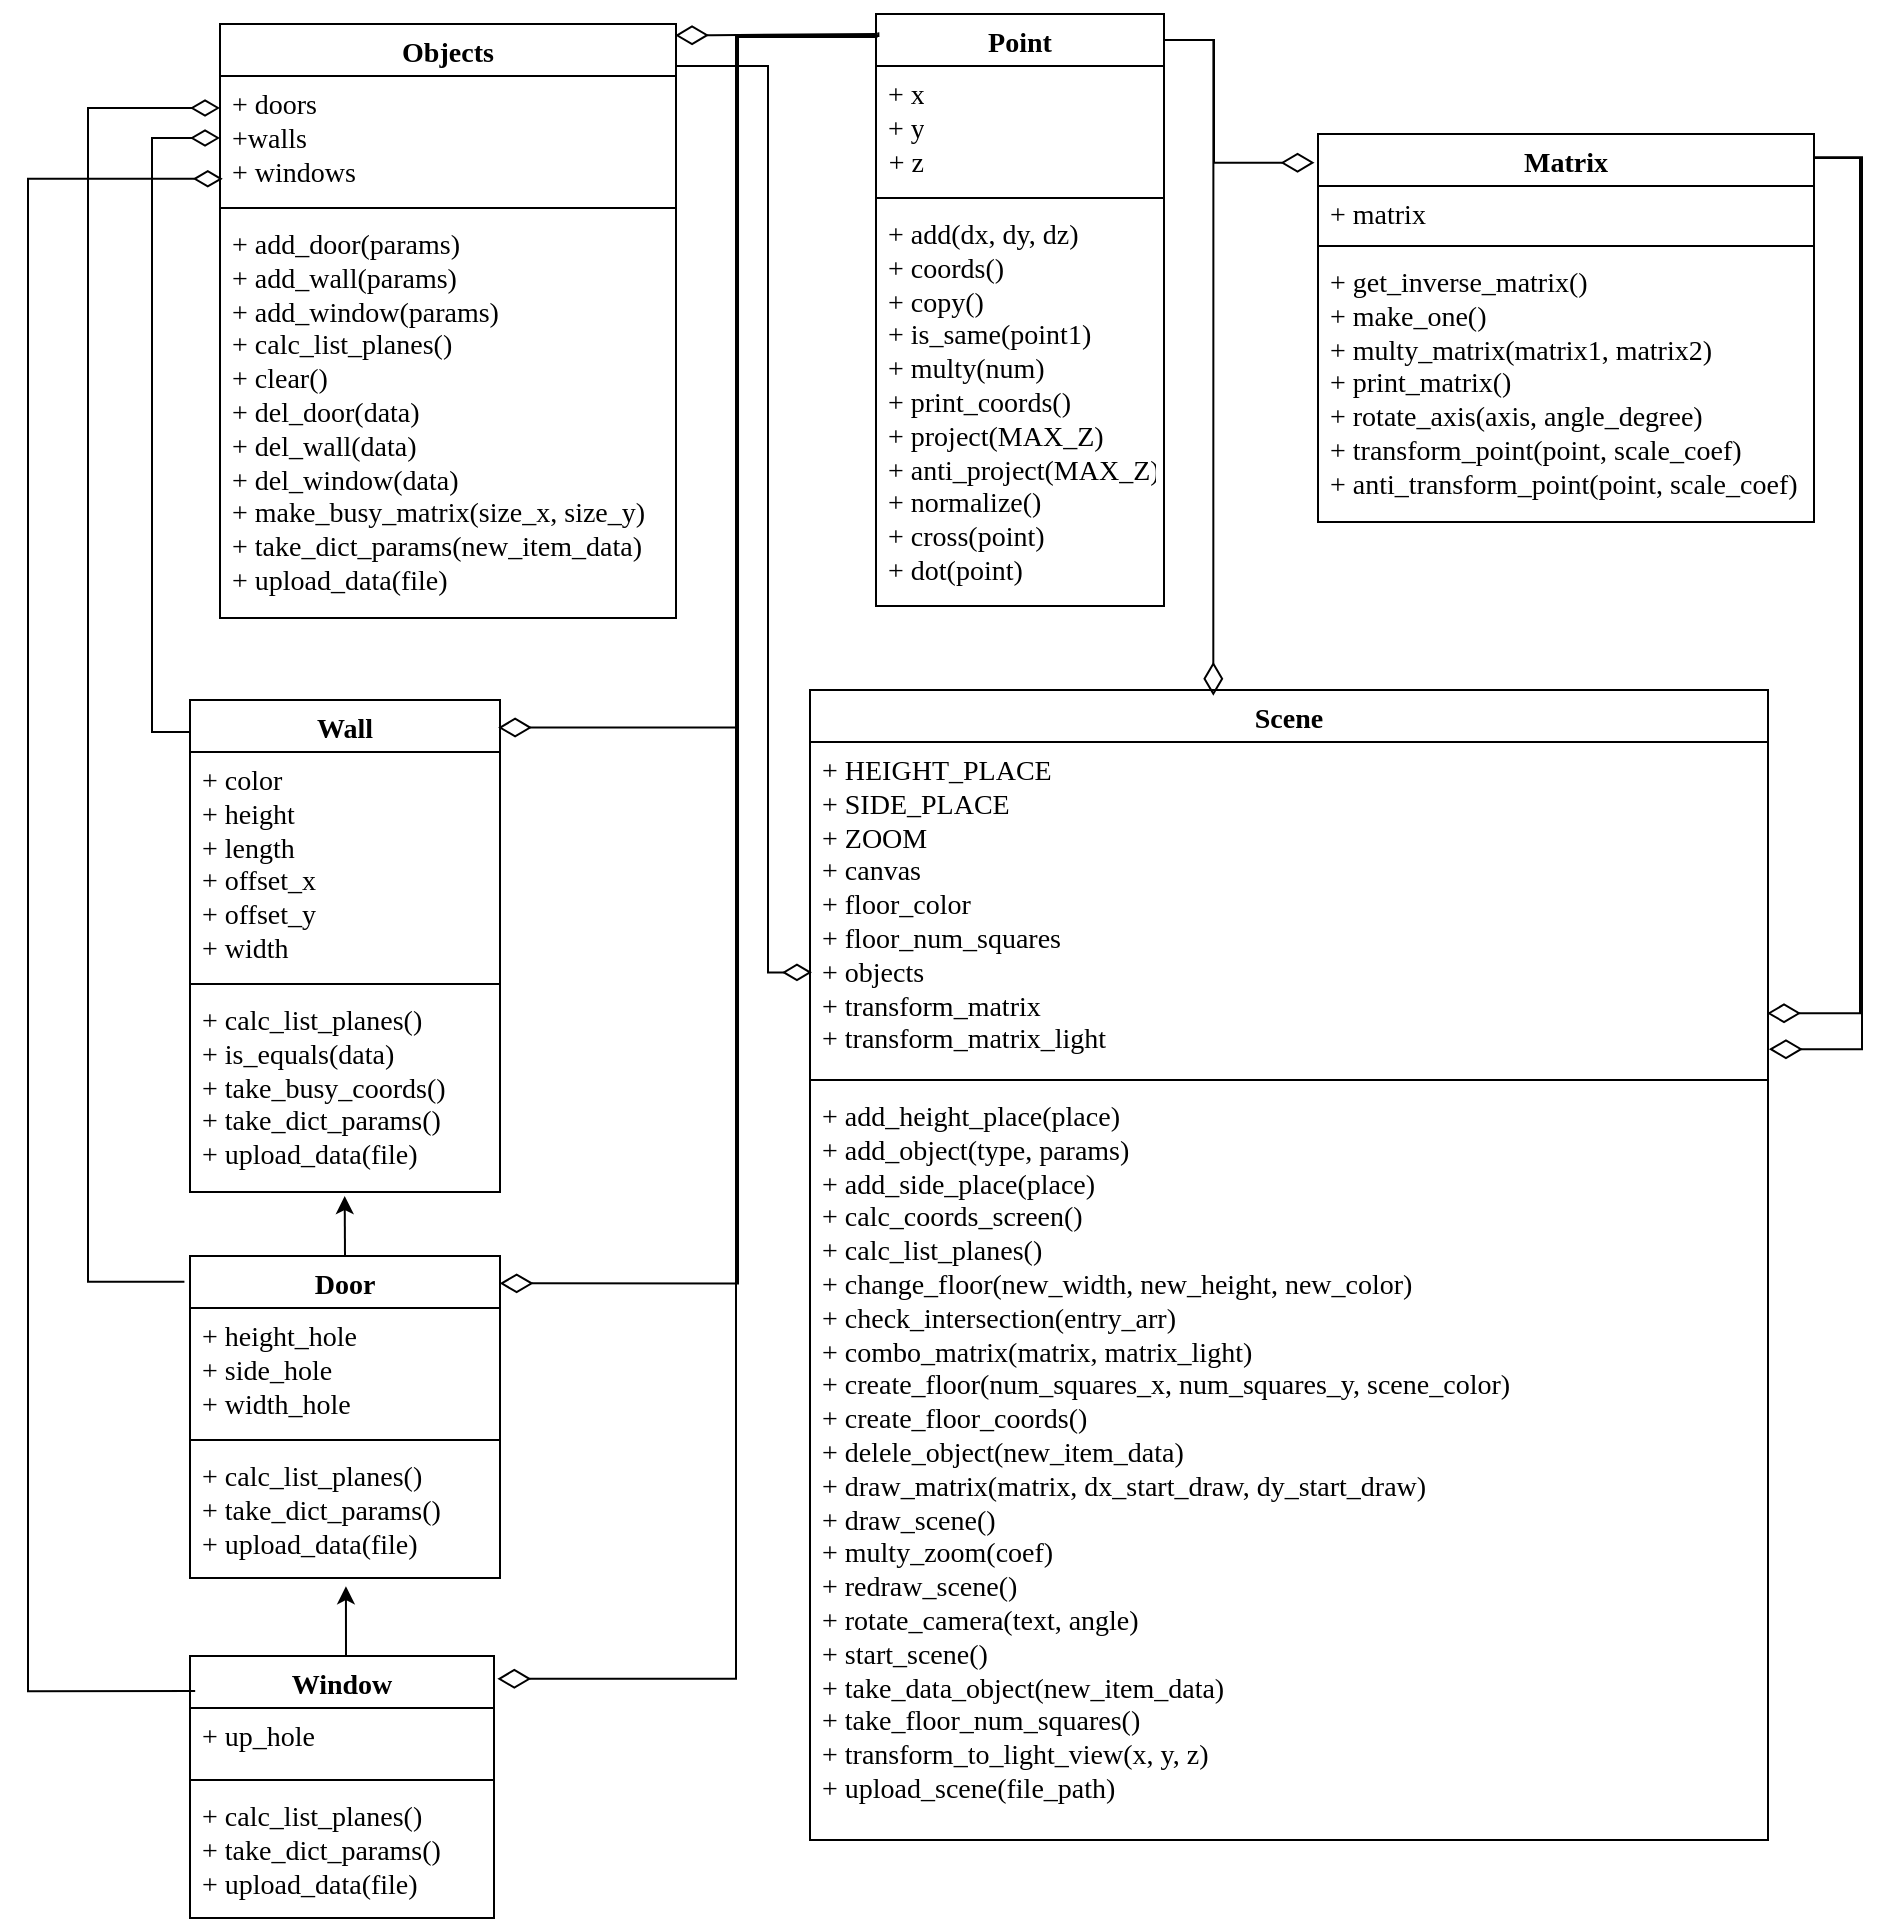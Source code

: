 <mxfile version="25.0.1">
  <diagram id="0O0Fttp6zXTxtudWzpfP" name="Страница — 1">
    <mxGraphModel dx="1727" dy="1170" grid="0" gridSize="10" guides="1" tooltips="1" connect="1" arrows="1" fold="1" page="0" pageScale="1" pageWidth="827" pageHeight="1169" math="0" shadow="0">
      <root>
        <mxCell id="0" />
        <mxCell id="1" parent="0" />
        <mxCell id="snGVIP5Bv9a8zJmRAjhT-1" value="&lt;font style=&quot;text-wrap: nowrap; font-size: 14px;&quot; face=&quot;Times,serif&quot; color=&quot;#000000&quot;&gt;Matrix&lt;/font&gt;" style="swimlane;fontStyle=1;align=center;verticalAlign=top;childLayout=stackLayout;horizontal=1;startSize=26;horizontalStack=0;resizeParent=1;resizeParentMax=0;resizeLast=0;collapsible=1;marginBottom=0;whiteSpace=wrap;html=1;" parent="1" vertex="1">
          <mxGeometry x="1105" y="83" width="248" height="194" as="geometry" />
        </mxCell>
        <mxCell id="snGVIP5Bv9a8zJmRAjhT-2" value="&lt;div style=&quot;text-align: center; text-wrap: nowrap;&quot;&gt;&lt;font style=&quot;font-size: 14px;&quot; face=&quot;Times,serif&quot; color=&quot;#000000&quot;&gt;+ matrix&lt;/font&gt;&lt;/div&gt;" style="text;strokeColor=none;fillColor=none;align=left;verticalAlign=top;spacingLeft=4;spacingRight=4;overflow=hidden;rotatable=0;points=[[0,0.5],[1,0.5]];portConstraint=eastwest;whiteSpace=wrap;html=1;" parent="snGVIP5Bv9a8zJmRAjhT-1" vertex="1">
          <mxGeometry y="26" width="248" height="26" as="geometry" />
        </mxCell>
        <mxCell id="snGVIP5Bv9a8zJmRAjhT-3" value="" style="line;strokeWidth=1;fillColor=none;align=left;verticalAlign=middle;spacingTop=-1;spacingLeft=3;spacingRight=3;rotatable=0;labelPosition=right;points=[];portConstraint=eastwest;strokeColor=inherit;" parent="snGVIP5Bv9a8zJmRAjhT-1" vertex="1">
          <mxGeometry y="52" width="248" height="8" as="geometry" />
        </mxCell>
        <mxCell id="snGVIP5Bv9a8zJmRAjhT-4" value="&lt;span style=&quot;font-family: Times, serif; font-size: 14px; text-align: center; text-wrap: nowrap;&quot;&gt;+ get_inverse_matrix()&lt;/span&gt;&lt;br style=&quot;font-family: Times, serif; font-size: 14px; text-align: center; text-wrap: nowrap;&quot;&gt;&lt;span style=&quot;font-family: Times, serif; font-size: 14px; text-align: center; text-wrap: nowrap;&quot;&gt;+ make_one()&lt;/span&gt;&lt;br style=&quot;font-family: Times, serif; font-size: 14px; text-align: center; text-wrap: nowrap;&quot;&gt;&lt;span style=&quot;font-family: Times, serif; font-size: 14px; text-align: center; text-wrap: nowrap;&quot;&gt;+ multy_matrix(matrix1, matrix2)&lt;/span&gt;&lt;br style=&quot;font-family: Times, serif; font-size: 14px; text-align: center; text-wrap: nowrap;&quot;&gt;&lt;span style=&quot;font-family: Times, serif; font-size: 14px; text-align: center; text-wrap: nowrap;&quot;&gt;+ print_matrix()&lt;/span&gt;&lt;br style=&quot;font-family: Times, serif; font-size: 14px; text-align: center; text-wrap: nowrap;&quot;&gt;&lt;span style=&quot;font-family: Times, serif; font-size: 14px; text-align: center; text-wrap: nowrap;&quot;&gt;+ rotate_axis(axis, angle_degree)&lt;/span&gt;&lt;br style=&quot;font-family: Times, serif; font-size: 14px; text-align: center; text-wrap: nowrap;&quot;&gt;&lt;span style=&quot;font-family: Times, serif; font-size: 14px; text-align: center; text-wrap: nowrap;&quot;&gt;+ transform_point(point, scale_coef)&lt;/span&gt;&lt;div&gt;&lt;span style=&quot;font-family: Times, serif; font-size: 14px; text-align: center; text-wrap: nowrap;&quot;&gt;+ anti_transform_point(point, scale_coef)&lt;/span&gt;&lt;span style=&quot;font-family: Times, serif; font-size: 14px; text-align: center; text-wrap: nowrap;&quot;&gt;&lt;br&gt;&lt;/span&gt;&lt;/div&gt;" style="text;strokeColor=none;fillColor=none;align=left;verticalAlign=top;spacingLeft=4;spacingRight=4;overflow=hidden;rotatable=0;points=[[0,0.5],[1,0.5]];portConstraint=eastwest;whiteSpace=wrap;html=1;" parent="snGVIP5Bv9a8zJmRAjhT-1" vertex="1">
          <mxGeometry y="60" width="248" height="134" as="geometry" />
        </mxCell>
        <mxCell id="snGVIP5Bv9a8zJmRAjhT-6" value="&lt;font style=&quot;text-wrap: nowrap; font-size: 14px;&quot; face=&quot;Times,serif&quot; color=&quot;#000000&quot;&gt;Point&lt;/font&gt;" style="swimlane;fontStyle=1;align=center;verticalAlign=top;childLayout=stackLayout;horizontal=1;startSize=26;horizontalStack=0;resizeParent=1;resizeParentMax=0;resizeLast=0;collapsible=1;marginBottom=0;whiteSpace=wrap;html=1;" parent="1" vertex="1">
          <mxGeometry x="884" y="23" width="144" height="296" as="geometry" />
        </mxCell>
        <mxCell id="snGVIP5Bv9a8zJmRAjhT-7" value="&lt;div style=&quot;text-align: center; text-wrap: nowrap;&quot;&gt;&lt;font style=&quot;font-size: 14px;&quot; face=&quot;Times,serif&quot; color=&quot;#000000&quot;&gt;+ x&lt;/font&gt;&lt;/div&gt;&lt;div style=&quot;text-align: center; text-wrap: nowrap;&quot;&gt;&lt;font style=&quot;font-size: 14px;&quot; face=&quot;Times,serif&quot; color=&quot;#000000&quot;&gt;+ y&lt;/font&gt;&lt;/div&gt;&lt;div style=&quot;text-align: center; text-wrap: nowrap;&quot;&gt;&lt;font style=&quot;font-size: 14px;&quot; face=&quot;Times,serif&quot; color=&quot;#000000&quot;&gt;+ z&lt;/font&gt;&lt;/div&gt;" style="text;strokeColor=none;fillColor=none;align=left;verticalAlign=top;spacingLeft=4;spacingRight=4;overflow=hidden;rotatable=0;points=[[0,0.5],[1,0.5]];portConstraint=eastwest;whiteSpace=wrap;html=1;" parent="snGVIP5Bv9a8zJmRAjhT-6" vertex="1">
          <mxGeometry y="26" width="144" height="62" as="geometry" />
        </mxCell>
        <mxCell id="snGVIP5Bv9a8zJmRAjhT-8" value="" style="line;strokeWidth=1;fillColor=none;align=left;verticalAlign=middle;spacingTop=-1;spacingLeft=3;spacingRight=3;rotatable=0;labelPosition=right;points=[];portConstraint=eastwest;strokeColor=inherit;" parent="snGVIP5Bv9a8zJmRAjhT-6" vertex="1">
          <mxGeometry y="88" width="144" height="8" as="geometry" />
        </mxCell>
        <mxCell id="snGVIP5Bv9a8zJmRAjhT-9" value="&lt;span style=&quot;font-family: Times, serif; font-size: 14px; text-align: center; text-wrap: nowrap;&quot;&gt;+ add(dx, dy, dz)&lt;/span&gt;&lt;br style=&quot;font-family: Times, serif; font-size: 14px; text-align: center; text-wrap: nowrap;&quot;&gt;&lt;span style=&quot;font-family: Times, serif; font-size: 14px; text-align: center; text-wrap: nowrap;&quot;&gt;+ coords()&lt;/span&gt;&lt;br style=&quot;font-family: Times, serif; font-size: 14px; text-align: center; text-wrap: nowrap;&quot;&gt;&lt;span style=&quot;font-family: Times, serif; font-size: 14px; text-align: center; text-wrap: nowrap;&quot;&gt;+ copy()&lt;/span&gt;&lt;br style=&quot;font-family: Times, serif; font-size: 14px; text-align: center; text-wrap: nowrap;&quot;&gt;&lt;span style=&quot;font-family: Times, serif; font-size: 14px; text-align: center; text-wrap: nowrap;&quot;&gt;+ is_same(point1)&lt;/span&gt;&lt;br style=&quot;font-family: Times, serif; font-size: 14px; text-align: center; text-wrap: nowrap;&quot;&gt;&lt;span style=&quot;font-family: Times, serif; font-size: 14px; text-align: center; text-wrap: nowrap;&quot;&gt;+ multy(num)&lt;/span&gt;&lt;br style=&quot;font-family: Times, serif; font-size: 14px; text-align: center; text-wrap: nowrap;&quot;&gt;&lt;span style=&quot;font-family: Times, serif; font-size: 14px; text-align: center; text-wrap: nowrap;&quot;&gt;+ print_coords()&lt;/span&gt;&lt;br style=&quot;font-family: Times, serif; font-size: 14px; text-align: center; text-wrap: nowrap;&quot;&gt;&lt;span style=&quot;font-family: Times, serif; font-size: 14px; text-align: center; text-wrap: nowrap;&quot;&gt;+ project(MAX_Z)&lt;/span&gt;&lt;div&gt;&lt;div style=&quot;text-align: center;&quot;&gt;&lt;span style=&quot;font-family: Times, serif; font-size: 14px; text-wrap: nowrap;&quot;&gt;+ anti_project(MAX_Z)&lt;/span&gt;&lt;font face=&quot;Times, serif&quot;&gt;&lt;span style=&quot;font-size: 14px; text-wrap: nowrap;&quot;&gt;&lt;br&gt;&lt;/span&gt;&lt;/font&gt;&lt;/div&gt;&lt;div&gt;&lt;span style=&quot;font-family: Times, serif; font-size: 14px; text-align: center; text-wrap: nowrap;&quot;&gt;+ normalize()&lt;/span&gt;&lt;/div&gt;&lt;div&gt;&lt;span style=&quot;font-family: Times, serif; font-size: 14px; text-align: center; text-wrap: nowrap;&quot;&gt;+ cross(point)&lt;/span&gt;&lt;/div&gt;&lt;div&gt;&lt;span style=&quot;font-family: Times, serif; font-size: 14px; text-align: center; text-wrap: nowrap;&quot;&gt;+ dot(point)&lt;/span&gt;&lt;/div&gt;&lt;/div&gt;" style="text;strokeColor=none;fillColor=none;align=left;verticalAlign=top;spacingLeft=4;spacingRight=4;overflow=hidden;rotatable=0;points=[[0,0.5],[1,0.5]];portConstraint=eastwest;whiteSpace=wrap;html=1;" parent="snGVIP5Bv9a8zJmRAjhT-6" vertex="1">
          <mxGeometry y="96" width="144" height="200" as="geometry" />
        </mxCell>
        <mxCell id="snGVIP5Bv9a8zJmRAjhT-10" value="&lt;font face=&quot;Times, serif&quot;&gt;&lt;span style=&quot;font-size: 14px; text-wrap: nowrap;&quot;&gt;Objects&lt;/span&gt;&lt;/font&gt;" style="swimlane;fontStyle=1;align=center;verticalAlign=top;childLayout=stackLayout;horizontal=1;startSize=26;horizontalStack=0;resizeParent=1;resizeParentMax=0;resizeLast=0;collapsible=1;marginBottom=0;whiteSpace=wrap;html=1;" parent="1" vertex="1">
          <mxGeometry x="556" y="28" width="228" height="297" as="geometry" />
        </mxCell>
        <mxCell id="snGVIP5Bv9a8zJmRAjhT-11" value="&lt;div style=&quot;text-wrap: nowrap;&quot;&gt;&lt;font style=&quot;font-size: 14px;&quot; face=&quot;Times,serif&quot; color=&quot;#000000&quot;&gt;+ doors&lt;/font&gt;&lt;/div&gt;&lt;div style=&quot;text-wrap: nowrap;&quot;&gt;&lt;span style=&quot;font-size: 14px; font-family: Times, serif; background-color: initial;&quot;&gt;+walls&lt;/span&gt;&lt;/div&gt;&lt;div style=&quot;text-wrap: nowrap;&quot;&gt;&lt;font style=&quot;font-size: 14px;&quot; face=&quot;Times,serif&quot; color=&quot;#000000&quot;&gt;+ windows&lt;/font&gt;&lt;/div&gt;" style="text;strokeColor=none;fillColor=none;align=left;verticalAlign=top;spacingLeft=4;spacingRight=4;overflow=hidden;rotatable=0;points=[[0,0.5],[1,0.5]];portConstraint=eastwest;whiteSpace=wrap;html=1;" parent="snGVIP5Bv9a8zJmRAjhT-10" vertex="1">
          <mxGeometry y="26" width="228" height="62" as="geometry" />
        </mxCell>
        <mxCell id="snGVIP5Bv9a8zJmRAjhT-12" value="" style="line;strokeWidth=1;fillColor=none;align=left;verticalAlign=middle;spacingTop=-1;spacingLeft=3;spacingRight=3;rotatable=0;labelPosition=right;points=[];portConstraint=eastwest;strokeColor=inherit;" parent="snGVIP5Bv9a8zJmRAjhT-10" vertex="1">
          <mxGeometry y="88" width="228" height="8" as="geometry" />
        </mxCell>
        <mxCell id="snGVIP5Bv9a8zJmRAjhT-13" value="&lt;div style=&quot;text-align: center; text-wrap: nowrap;&quot;&gt;&lt;/div&gt;&lt;div style=&quot;text-wrap: nowrap;&quot;&gt;&lt;font style=&quot;font-size: 14px;&quot; face=&quot;Times,serif&quot; color=&quot;#000000&quot;&gt;+ add_door(params)&lt;br&gt;+ add_wall(params)&lt;br&gt;+ add_window(params)&lt;br&gt;+ calc_list_planes()&lt;br&gt;+ clear()&lt;br&gt;+ del_door(data)&lt;br&gt;+ del_wall(data)&lt;br&gt;+ del_window(data)&lt;br&gt;+ make_busy_matrix(size_x, size_y)&lt;br&gt;+ take_dict_params(new_item_data)&lt;br&gt;+ upload_data(file)&lt;/font&gt;&lt;/div&gt;" style="text;strokeColor=none;fillColor=none;align=left;verticalAlign=top;spacingLeft=4;spacingRight=4;overflow=hidden;rotatable=0;points=[[0,0.5],[1,0.5]];portConstraint=eastwest;whiteSpace=wrap;html=1;" parent="snGVIP5Bv9a8zJmRAjhT-10" vertex="1">
          <mxGeometry y="96" width="228" height="201" as="geometry" />
        </mxCell>
        <mxCell id="snGVIP5Bv9a8zJmRAjhT-14" value="&lt;font style=&quot;text-wrap: nowrap; font-size: 14px;&quot; face=&quot;Times,serif&quot; color=&quot;#000000&quot;&gt;Wall&lt;/font&gt;" style="swimlane;fontStyle=1;align=center;verticalAlign=top;childLayout=stackLayout;horizontal=1;startSize=26;horizontalStack=0;resizeParent=1;resizeParentMax=0;resizeLast=0;collapsible=1;marginBottom=0;whiteSpace=wrap;html=1;" parent="1" vertex="1">
          <mxGeometry x="541" y="366" width="155" height="246" as="geometry" />
        </mxCell>
        <mxCell id="snGVIP5Bv9a8zJmRAjhT-15" value="&lt;div style=&quot;text-wrap: nowrap;&quot;&gt;&lt;span style=&quot;font-family: Times, serif; font-size: 14px;&quot;&gt;+ color&lt;/span&gt;&lt;br style=&quot;font-family: Times, serif; font-size: 14px;&quot;&gt;&lt;span style=&quot;font-family: Times, serif; font-size: 14px;&quot;&gt;+ height&lt;/span&gt;&lt;br style=&quot;font-family: Times, serif; font-size: 14px;&quot;&gt;&lt;span style=&quot;font-family: Times, serif; font-size: 14px;&quot;&gt;+ length&lt;/span&gt;&lt;br style=&quot;font-family: Times, serif; font-size: 14px;&quot;&gt;&lt;span style=&quot;font-family: Times, serif; font-size: 14px;&quot;&gt;+ offset_x&lt;/span&gt;&lt;br style=&quot;font-family: Times, serif; font-size: 14px;&quot;&gt;&lt;span style=&quot;font-family: Times, serif; font-size: 14px;&quot;&gt;+ offset_y&lt;/span&gt;&lt;br style=&quot;font-family: Times, serif; font-size: 14px;&quot;&gt;&lt;span style=&quot;font-family: Times, serif; font-size: 14px;&quot;&gt;+ width&lt;/span&gt;&lt;br&gt;&lt;/div&gt;" style="text;strokeColor=none;fillColor=none;align=left;verticalAlign=top;spacingLeft=4;spacingRight=4;overflow=hidden;rotatable=0;points=[[0,0.5],[1,0.5]];portConstraint=eastwest;whiteSpace=wrap;html=1;" parent="snGVIP5Bv9a8zJmRAjhT-14" vertex="1">
          <mxGeometry y="26" width="155" height="112" as="geometry" />
        </mxCell>
        <mxCell id="snGVIP5Bv9a8zJmRAjhT-16" value="" style="line;strokeWidth=1;fillColor=none;align=left;verticalAlign=middle;spacingTop=-1;spacingLeft=3;spacingRight=3;rotatable=0;labelPosition=right;points=[];portConstraint=eastwest;strokeColor=inherit;" parent="snGVIP5Bv9a8zJmRAjhT-14" vertex="1">
          <mxGeometry y="138" width="155" height="8" as="geometry" />
        </mxCell>
        <mxCell id="snGVIP5Bv9a8zJmRAjhT-17" value="&lt;span style=&quot;font-family: Times, serif; font-size: 14px; text-wrap: nowrap;&quot;&gt;+ calc_list_planes()&lt;/span&gt;&lt;br style=&quot;font-family: Times, serif; font-size: 14px; text-wrap: nowrap;&quot;&gt;&lt;span style=&quot;font-family: Times, serif; font-size: 14px; text-wrap: nowrap;&quot;&gt;+ is_equals(data)&lt;/span&gt;&lt;br style=&quot;font-family: Times, serif; font-size: 14px; text-wrap: nowrap;&quot;&gt;&lt;span style=&quot;font-family: Times, serif; font-size: 14px; text-wrap: nowrap;&quot;&gt;+ take_busy_coords()&lt;/span&gt;&lt;br style=&quot;font-family: Times, serif; font-size: 14px; text-wrap: nowrap;&quot;&gt;&lt;span style=&quot;font-family: Times, serif; font-size: 14px; text-wrap: nowrap;&quot;&gt;+ take_dict_params()&lt;/span&gt;&lt;br style=&quot;font-family: Times, serif; font-size: 14px; text-wrap: nowrap;&quot;&gt;&lt;span style=&quot;font-family: Times, serif; font-size: 14px; text-wrap: nowrap;&quot;&gt;+ upload_data(file)&lt;/span&gt;" style="text;strokeColor=none;fillColor=none;align=left;verticalAlign=top;spacingLeft=4;spacingRight=4;overflow=hidden;rotatable=0;points=[[0,0.5],[1,0.5]];portConstraint=eastwest;whiteSpace=wrap;html=1;" parent="snGVIP5Bv9a8zJmRAjhT-14" vertex="1">
          <mxGeometry y="146" width="155" height="100" as="geometry" />
        </mxCell>
        <mxCell id="snGVIP5Bv9a8zJmRAjhT-27" style="edgeStyle=orthogonalEdgeStyle;rounded=0;orthogonalLoop=1;jettySize=auto;html=1;exitX=0.5;exitY=0;exitDx=0;exitDy=0;entryX=0.499;entryY=1.02;entryDx=0;entryDy=0;entryPerimeter=0;" parent="1" source="snGVIP5Bv9a8zJmRAjhT-18" target="snGVIP5Bv9a8zJmRAjhT-17" edge="1">
          <mxGeometry relative="1" as="geometry">
            <mxPoint x="655" y="614" as="targetPoint" />
          </mxGeometry>
        </mxCell>
        <mxCell id="snGVIP5Bv9a8zJmRAjhT-18" value="&lt;font style=&quot;text-wrap: nowrap; font-size: 14px;&quot; face=&quot;Times,serif&quot; color=&quot;#000000&quot;&gt;Door&lt;/font&gt;" style="swimlane;fontStyle=1;align=center;verticalAlign=top;childLayout=stackLayout;horizontal=1;startSize=26;horizontalStack=0;resizeParent=1;resizeParentMax=0;resizeLast=0;collapsible=1;marginBottom=0;whiteSpace=wrap;html=1;" parent="1" vertex="1">
          <mxGeometry x="541" y="644" width="155" height="161" as="geometry" />
        </mxCell>
        <mxCell id="snGVIP5Bv9a8zJmRAjhT-19" value="&lt;div style=&quot;text-wrap: nowrap;&quot;&gt;&lt;span style=&quot;font-family: Times, serif; font-size: 14px;&quot;&gt;+ height_hole&lt;/span&gt;&lt;br style=&quot;font-family: Times, serif; font-size: 14px;&quot;&gt;&lt;span style=&quot;font-family: Times, serif; font-size: 14px;&quot;&gt;+ side_hole&lt;/span&gt;&lt;br style=&quot;font-family: Times, serif; font-size: 14px;&quot;&gt;&lt;span style=&quot;font-family: Times, serif; font-size: 14px;&quot;&gt;+ width_hole&lt;/span&gt;&lt;br&gt;&lt;/div&gt;" style="text;strokeColor=none;fillColor=none;align=left;verticalAlign=top;spacingLeft=4;spacingRight=4;overflow=hidden;rotatable=0;points=[[0,0.5],[1,0.5]];portConstraint=eastwest;whiteSpace=wrap;html=1;" parent="snGVIP5Bv9a8zJmRAjhT-18" vertex="1">
          <mxGeometry y="26" width="155" height="62" as="geometry" />
        </mxCell>
        <mxCell id="snGVIP5Bv9a8zJmRAjhT-20" value="" style="line;strokeWidth=1;fillColor=none;align=left;verticalAlign=middle;spacingTop=-1;spacingLeft=3;spacingRight=3;rotatable=0;labelPosition=right;points=[];portConstraint=eastwest;strokeColor=inherit;" parent="snGVIP5Bv9a8zJmRAjhT-18" vertex="1">
          <mxGeometry y="88" width="155" height="8" as="geometry" />
        </mxCell>
        <mxCell id="snGVIP5Bv9a8zJmRAjhT-21" value="&lt;span style=&quot;font-family: Times, serif; font-size: 14px; text-wrap: nowrap;&quot;&gt;+ calc_list_planes()&lt;/span&gt;&lt;br style=&quot;font-family: Times, serif; font-size: 14px; text-wrap: nowrap;&quot;&gt;&lt;span style=&quot;font-family: Times, serif; font-size: 14px; text-wrap: nowrap;&quot;&gt;+ take_dict_params()&lt;/span&gt;&lt;br style=&quot;font-family: Times, serif; font-size: 14px; text-wrap: nowrap;&quot;&gt;&lt;span style=&quot;font-family: Times, serif; font-size: 14px; text-wrap: nowrap;&quot;&gt;+ upload_data(file)&lt;/span&gt;" style="text;strokeColor=none;fillColor=none;align=left;verticalAlign=top;spacingLeft=4;spacingRight=4;overflow=hidden;rotatable=0;points=[[0,0.5],[1,0.5]];portConstraint=eastwest;whiteSpace=wrap;html=1;" parent="snGVIP5Bv9a8zJmRAjhT-18" vertex="1">
          <mxGeometry y="96" width="155" height="65" as="geometry" />
        </mxCell>
        <mxCell id="snGVIP5Bv9a8zJmRAjhT-22" value="&lt;font style=&quot;text-wrap: nowrap; font-size: 14px;&quot; face=&quot;Times,serif&quot; color=&quot;#000000&quot;&gt;Window&lt;/font&gt;" style="swimlane;fontStyle=1;align=center;verticalAlign=top;childLayout=stackLayout;horizontal=1;startSize=26;horizontalStack=0;resizeParent=1;resizeParentMax=0;resizeLast=0;collapsible=1;marginBottom=0;whiteSpace=wrap;html=1;" parent="1" vertex="1">
          <mxGeometry x="541" y="844" width="152" height="131" as="geometry" />
        </mxCell>
        <mxCell id="snGVIP5Bv9a8zJmRAjhT-23" value="&lt;div style=&quot;text-wrap: nowrap;&quot;&gt;&lt;span style=&quot;font-family: Times, serif; font-size: 14px;&quot;&gt;+ up_hole&lt;/span&gt;&lt;br&gt;&lt;/div&gt;" style="text;strokeColor=none;fillColor=none;align=left;verticalAlign=top;spacingLeft=4;spacingRight=4;overflow=hidden;rotatable=0;points=[[0,0.5],[1,0.5]];portConstraint=eastwest;whiteSpace=wrap;html=1;" parent="snGVIP5Bv9a8zJmRAjhT-22" vertex="1">
          <mxGeometry y="26" width="152" height="32" as="geometry" />
        </mxCell>
        <mxCell id="snGVIP5Bv9a8zJmRAjhT-24" value="" style="line;strokeWidth=1;fillColor=none;align=left;verticalAlign=middle;spacingTop=-1;spacingLeft=3;spacingRight=3;rotatable=0;labelPosition=right;points=[];portConstraint=eastwest;strokeColor=inherit;" parent="snGVIP5Bv9a8zJmRAjhT-22" vertex="1">
          <mxGeometry y="58" width="152" height="8" as="geometry" />
        </mxCell>
        <mxCell id="snGVIP5Bv9a8zJmRAjhT-25" value="&lt;span style=&quot;font-family: Times, serif; font-size: 14px; text-wrap: nowrap;&quot;&gt;+ calc_list_planes()&lt;/span&gt;&lt;div&gt;&lt;span style=&quot;font-family: Times, serif; font-size: 14px; text-wrap: nowrap;&quot;&gt;+ take_dict_params()&lt;/span&gt;&lt;br style=&quot;font-family: Times, serif; font-size: 14px; text-wrap: nowrap;&quot;&gt;&lt;span style=&quot;font-family: Times, serif; font-size: 14px; text-wrap: nowrap;&quot;&gt;+ upload_data(file)&lt;/span&gt;&lt;/div&gt;" style="text;strokeColor=none;fillColor=none;align=left;verticalAlign=top;spacingLeft=4;spacingRight=4;overflow=hidden;rotatable=0;points=[[0,0.5],[1,0.5]];portConstraint=eastwest;whiteSpace=wrap;html=1;" parent="snGVIP5Bv9a8zJmRAjhT-22" vertex="1">
          <mxGeometry y="66" width="152" height="65" as="geometry" />
        </mxCell>
        <mxCell id="snGVIP5Bv9a8zJmRAjhT-26" style="edgeStyle=orthogonalEdgeStyle;rounded=0;orthogonalLoop=1;jettySize=auto;html=1;exitX=0.5;exitY=0;exitDx=0;exitDy=0;entryX=0.503;entryY=1.063;entryDx=0;entryDy=0;entryPerimeter=0;" parent="1" source="snGVIP5Bv9a8zJmRAjhT-22" target="snGVIP5Bv9a8zJmRAjhT-21" edge="1">
          <mxGeometry relative="1" as="geometry" />
        </mxCell>
        <mxCell id="snGVIP5Bv9a8zJmRAjhT-29" value="&lt;font face=&quot;Times, serif&quot;&gt;&lt;span style=&quot;font-size: 14px; text-wrap: nowrap;&quot;&gt;Scene&lt;/span&gt;&lt;/font&gt;" style="swimlane;fontStyle=1;align=center;verticalAlign=top;childLayout=stackLayout;horizontal=1;startSize=26;horizontalStack=0;resizeParent=1;resizeParentMax=0;resizeLast=0;collapsible=1;marginBottom=0;whiteSpace=wrap;html=1;" parent="1" vertex="1">
          <mxGeometry x="851" y="361" width="479" height="575" as="geometry" />
        </mxCell>
        <mxCell id="snGVIP5Bv9a8zJmRAjhT-30" value="&lt;div style=&quot;text-wrap: nowrap;&quot;&gt;&lt;span style=&quot;font-family: Times, serif; font-size: 14px;&quot;&gt;+ HEIGHT_PLACE&lt;/span&gt;&lt;br style=&quot;font-family: Times, serif; font-size: 14px;&quot;&gt;&lt;span style=&quot;font-family: Times, serif; font-size: 14px;&quot;&gt;+ SIDE_PLACE&lt;/span&gt;&lt;br style=&quot;font-family: Times, serif; font-size: 14px;&quot;&gt;&lt;span style=&quot;font-family: Times, serif; font-size: 14px;&quot;&gt;+ ZOOM&lt;/span&gt;&lt;br style=&quot;font-family: Times, serif; font-size: 14px;&quot;&gt;&lt;span style=&quot;font-family: Times, serif; font-size: 14px;&quot;&gt;+ canvas&lt;/span&gt;&lt;br style=&quot;font-family: Times, serif; font-size: 14px;&quot;&gt;&lt;span style=&quot;font-family: Times, serif; font-size: 14px;&quot;&gt;+ floor_color&lt;/span&gt;&lt;br style=&quot;font-family: Times, serif; font-size: 14px;&quot;&gt;&lt;span style=&quot;font-family: Times, serif; font-size: 14px;&quot;&gt;+ floor_num_squares&lt;/span&gt;&lt;/div&gt;&lt;div style=&quot;text-wrap: nowrap;&quot;&gt;&lt;span style=&quot;font-family: Times, serif; font-size: 14px; background-color: initial;&quot;&gt;+ objects&lt;/span&gt;&lt;br style=&quot;font-family: Times, serif; font-size: 14px;&quot;&gt;&lt;/div&gt;&lt;div style=&quot;text-wrap: nowrap;&quot;&gt;&lt;span style=&quot;font-family: Times, serif; font-size: 14px;&quot;&gt;+ transform_matrix&lt;/span&gt;&lt;br style=&quot;font-family: Times, serif; font-size: 14px;&quot;&gt;&lt;span style=&quot;font-family: Times, serif; font-size: 14px;&quot;&gt;+ transform_matrix_light&lt;/span&gt;&lt;br&gt;&lt;/div&gt;" style="text;strokeColor=none;fillColor=none;align=left;verticalAlign=top;spacingLeft=4;spacingRight=4;overflow=hidden;rotatable=0;points=[[0,0.5],[1,0.5]];portConstraint=eastwest;whiteSpace=wrap;html=1;" parent="snGVIP5Bv9a8zJmRAjhT-29" vertex="1">
          <mxGeometry y="26" width="479" height="165" as="geometry" />
        </mxCell>
        <mxCell id="snGVIP5Bv9a8zJmRAjhT-31" value="" style="line;strokeWidth=1;fillColor=none;align=left;verticalAlign=middle;spacingTop=-1;spacingLeft=3;spacingRight=3;rotatable=0;labelPosition=right;points=[];portConstraint=eastwest;strokeColor=inherit;" parent="snGVIP5Bv9a8zJmRAjhT-29" vertex="1">
          <mxGeometry y="191" width="479" height="8" as="geometry" />
        </mxCell>
        <mxCell id="snGVIP5Bv9a8zJmRAjhT-32" value="&lt;div style=&quot;text-align: center; text-wrap: nowrap;&quot;&gt;&lt;/div&gt;&lt;div style=&quot;text-wrap: nowrap;&quot;&gt;&lt;span style=&quot;font-family: Times, serif; font-size: 14px;&quot;&gt;+ add_height_place(place)&lt;/span&gt;&lt;br style=&quot;font-family: Times, serif; font-size: 14px;&quot;&gt;&lt;span style=&quot;font-family: Times, serif; font-size: 14px;&quot;&gt;+ add_object(type, params)&lt;/span&gt;&lt;br style=&quot;font-family: Times, serif; font-size: 14px;&quot;&gt;&lt;span style=&quot;font-family: Times, serif; font-size: 14px;&quot;&gt;+ add_side_place(place)&lt;/span&gt;&lt;br style=&quot;font-family: Times, serif; font-size: 14px;&quot;&gt;&lt;span style=&quot;font-family: Times, serif; font-size: 14px;&quot;&gt;+ calc_coords_screen()&lt;/span&gt;&lt;br style=&quot;font-family: Times, serif; font-size: 14px;&quot;&gt;&lt;span style=&quot;font-family: Times, serif; font-size: 14px;&quot;&gt;+ calc_list_planes()&lt;/span&gt;&lt;br style=&quot;font-family: Times, serif; font-size: 14px;&quot;&gt;&lt;span style=&quot;font-family: Times, serif; font-size: 14px;&quot;&gt;+ change_floor(new_width, new_height, new_color)&lt;/span&gt;&lt;br style=&quot;font-family: Times, serif; font-size: 14px;&quot;&gt;&lt;span style=&quot;font-family: Times, serif; font-size: 14px;&quot;&gt;+ check_intersection(entry_arr)&lt;/span&gt;&lt;br style=&quot;font-family: Times, serif; font-size: 14px;&quot;&gt;&lt;span style=&quot;font-family: Times, serif; font-size: 14px;&quot;&gt;+ combo_matrix(matrix, matrix_light)&lt;/span&gt;&lt;br style=&quot;font-family: Times, serif; font-size: 14px;&quot;&gt;&lt;span style=&quot;font-family: Times, serif; font-size: 14px;&quot;&gt;+ create_floor(num_squares_x, num_squares_y, scene_color)&lt;/span&gt;&lt;br style=&quot;font-family: Times, serif; font-size: 14px;&quot;&gt;&lt;span style=&quot;font-family: Times, serif; font-size: 14px;&quot;&gt;+ create_floor_coords()&lt;/span&gt;&lt;br style=&quot;font-family: Times, serif; font-size: 14px;&quot;&gt;&lt;span style=&quot;font-family: Times, serif; font-size: 14px;&quot;&gt;+ delele_object(new_item_data)&lt;/span&gt;&lt;br style=&quot;font-family: Times, serif; font-size: 14px;&quot;&gt;&lt;span style=&quot;font-family: Times, serif; font-size: 14px;&quot;&gt;+ draw_matrix(matrix, dx_start_draw, dy_start_draw)&lt;/span&gt;&lt;br style=&quot;font-family: Times, serif; font-size: 14px;&quot;&gt;&lt;span style=&quot;font-family: Times, serif; font-size: 14px;&quot;&gt;+ draw_scene()&lt;/span&gt;&lt;br style=&quot;font-family: Times, serif; font-size: 14px;&quot;&gt;&lt;span style=&quot;font-family: Times, serif; font-size: 14px;&quot;&gt;+ multy_zoom(coef)&lt;/span&gt;&lt;br style=&quot;font-family: Times, serif; font-size: 14px;&quot;&gt;&lt;span style=&quot;font-family: Times, serif; font-size: 14px;&quot;&gt;+ redraw_scene()&lt;/span&gt;&lt;br style=&quot;font-family: Times, serif; font-size: 14px;&quot;&gt;&lt;span style=&quot;font-family: Times, serif; font-size: 14px;&quot;&gt;+ rotate_camera(text, angle)&lt;/span&gt;&lt;br style=&quot;font-family: Times, serif; font-size: 14px;&quot;&gt;&lt;span style=&quot;font-family: Times, serif; font-size: 14px;&quot;&gt;+ start_scene()&lt;/span&gt;&lt;br style=&quot;font-family: Times, serif; font-size: 14px;&quot;&gt;&lt;span style=&quot;font-family: Times, serif; font-size: 14px;&quot;&gt;+ take_data_object(new_item_data)&lt;/span&gt;&lt;br style=&quot;font-family: Times, serif; font-size: 14px;&quot;&gt;&lt;span style=&quot;font-family: Times, serif; font-size: 14px;&quot;&gt;+ take_floor_num_squares()&lt;/span&gt;&lt;br style=&quot;font-family: Times, serif; font-size: 14px;&quot;&gt;&lt;span style=&quot;font-family: Times, serif; font-size: 14px;&quot;&gt;+ transform_to_light_view(x, y, z)&lt;/span&gt;&lt;br style=&quot;font-family: Times, serif; font-size: 14px;&quot;&gt;&lt;span style=&quot;font-family: Times, serif; font-size: 14px;&quot;&gt;+ upload_scene(file_path)&lt;/span&gt;&lt;br&gt;&lt;/div&gt;" style="text;strokeColor=none;fillColor=none;align=left;verticalAlign=top;spacingLeft=4;spacingRight=4;overflow=hidden;rotatable=0;points=[[0,0.5],[1,0.5]];portConstraint=eastwest;whiteSpace=wrap;html=1;" parent="snGVIP5Bv9a8zJmRAjhT-29" vertex="1">
          <mxGeometry y="199" width="479" height="376" as="geometry" />
        </mxCell>
        <mxCell id="x4BIcuR1x430BXsSuseL-4" value="" style="endArrow=diamondThin;html=1;endSize=12;startArrow=none;startSize=14;startFill=0;edgeStyle=orthogonalEdgeStyle;align=left;verticalAlign=bottom;rounded=0;exitX=0;exitY=0.065;exitDx=0;exitDy=0;exitPerimeter=0;entryX=0;entryY=0.5;entryDx=0;entryDy=0;endFill=0;" edge="1" parent="1" source="snGVIP5Bv9a8zJmRAjhT-14" target="snGVIP5Bv9a8zJmRAjhT-11">
          <mxGeometry x="-1" y="3" relative="1" as="geometry">
            <mxPoint x="522" y="385.728" as="sourcePoint" />
            <mxPoint x="735.52" y="88" as="targetPoint" />
            <Array as="points">
              <mxPoint x="522" y="382" />
              <mxPoint x="522" y="85" />
            </Array>
          </mxGeometry>
        </mxCell>
        <mxCell id="x4BIcuR1x430BXsSuseL-6" value="" style="endArrow=diamondThin;html=1;endSize=12;startArrow=none;startSize=14;startFill=0;edgeStyle=orthogonalEdgeStyle;align=left;verticalAlign=bottom;rounded=0;exitX=-0.018;exitY=0.08;exitDx=0;exitDy=0;exitPerimeter=0;endFill=0;" edge="1" parent="1" source="snGVIP5Bv9a8zJmRAjhT-18" target="snGVIP5Bv9a8zJmRAjhT-11">
          <mxGeometry x="-1" y="3" relative="1" as="geometry">
            <mxPoint x="543" y="368" as="sourcePoint" />
            <mxPoint x="532" y="70" as="targetPoint" />
            <Array as="points">
              <mxPoint x="490" y="657" />
              <mxPoint x="490" y="70" />
            </Array>
          </mxGeometry>
        </mxCell>
        <mxCell id="x4BIcuR1x430BXsSuseL-9" value="" style="endArrow=diamondThin;html=1;endSize=12;startArrow=none;startSize=14;startFill=0;edgeStyle=orthogonalEdgeStyle;align=left;verticalAlign=bottom;rounded=0;exitX=0.017;exitY=0.134;exitDx=0;exitDy=0;exitPerimeter=0;entryX=0.006;entryY=0.829;entryDx=0;entryDy=0;entryPerimeter=0;endFill=0;" edge="1" parent="1" source="snGVIP5Bv9a8zJmRAjhT-22" target="snGVIP5Bv9a8zJmRAjhT-11">
          <mxGeometry x="-1" y="3" relative="1" as="geometry">
            <mxPoint x="538" y="690" as="sourcePoint" />
            <mxPoint x="757" y="103" as="targetPoint" />
            <Array as="points">
              <mxPoint x="460" y="862" />
              <mxPoint x="460" y="105" />
            </Array>
          </mxGeometry>
        </mxCell>
        <mxCell id="x4BIcuR1x430BXsSuseL-11" value="" style="endArrow=diamondThin;html=1;endSize=12;startArrow=none;startSize=14;startFill=0;edgeStyle=orthogonalEdgeStyle;align=left;verticalAlign=bottom;rounded=0;entryX=0.002;entryY=0.698;entryDx=0;entryDy=0;entryPerimeter=0;exitX=1;exitY=0.045;exitDx=0;exitDy=0;exitPerimeter=0;endFill=0;" edge="1" parent="1" source="snGVIP5Bv9a8zJmRAjhT-10" target="snGVIP5Bv9a8zJmRAjhT-30">
          <mxGeometry x="-1" y="3" relative="1" as="geometry">
            <mxPoint x="785" y="43" as="sourcePoint" />
            <mxPoint x="945" y="43" as="targetPoint" />
            <Array as="points">
              <mxPoint x="784" y="49" />
              <mxPoint x="830" y="49" />
              <mxPoint x="830" y="502" />
            </Array>
          </mxGeometry>
        </mxCell>
        <mxCell id="x4BIcuR1x430BXsSuseL-14" value="" style="endArrow=none;html=1;endSize=12;startArrow=diamondThin;startSize=14;startFill=0;edgeStyle=orthogonalEdgeStyle;align=left;verticalAlign=bottom;rounded=0;exitX=1.001;exitY=0.931;exitDx=0;exitDy=0;exitPerimeter=0;entryX=0.999;entryY=0.06;entryDx=0;entryDy=0;entryPerimeter=0;endFill=0;" edge="1" parent="1" source="snGVIP5Bv9a8zJmRAjhT-30" target="snGVIP5Bv9a8zJmRAjhT-1">
          <mxGeometry x="-1" y="3" relative="1" as="geometry">
            <mxPoint x="1328" y="529" as="sourcePoint" />
            <mxPoint x="1488" y="529" as="targetPoint" />
            <Array as="points">
              <mxPoint x="1377" y="541" />
              <mxPoint x="1377" y="95" />
            </Array>
          </mxGeometry>
        </mxCell>
        <mxCell id="x4BIcuR1x430BXsSuseL-15" value="" style="endArrow=none;html=1;endSize=12;startArrow=diamondThin;startSize=14;startFill=0;edgeStyle=orthogonalEdgeStyle;align=left;verticalAlign=bottom;rounded=0;exitX=0.999;exitY=0.822;exitDx=0;exitDy=0;exitPerimeter=0;entryX=1.002;entryY=0.06;entryDx=0;entryDy=0;entryPerimeter=0;endFill=0;" edge="1" parent="1" source="snGVIP5Bv9a8zJmRAjhT-30" target="snGVIP5Bv9a8zJmRAjhT-1">
          <mxGeometry x="-1" y="3" relative="1" as="geometry">
            <mxPoint x="1330" y="522.04" as="sourcePoint" />
            <mxPoint x="1353" y="76.04" as="targetPoint" />
            <Array as="points">
              <mxPoint x="1376" y="523" />
              <mxPoint x="1376" y="95" />
              <mxPoint x="1353" y="95" />
            </Array>
          </mxGeometry>
        </mxCell>
        <mxCell id="x4BIcuR1x430BXsSuseL-16" value="" style="endArrow=none;html=1;endSize=12;startArrow=diamondThin;startSize=14;startFill=0;edgeStyle=orthogonalEdgeStyle;align=left;verticalAlign=bottom;rounded=0;exitX=0.421;exitY=0.005;exitDx=0;exitDy=0;exitPerimeter=0;entryX=1.018;entryY=0.044;entryDx=0;entryDy=0;entryPerimeter=0;endFill=0;" edge="1" parent="1" source="snGVIP5Bv9a8zJmRAjhT-29" target="snGVIP5Bv9a8zJmRAjhT-6">
          <mxGeometry x="-1" y="3" relative="1" as="geometry">
            <mxPoint x="978" y="344.04" as="sourcePoint" />
            <mxPoint x="999" y="-80.96" as="targetPoint" />
            <Array as="points">
              <mxPoint x="1053" y="36" />
            </Array>
          </mxGeometry>
        </mxCell>
        <mxCell id="x4BIcuR1x430BXsSuseL-17" value="" style="endArrow=none;html=1;endSize=12;startArrow=diamondThin;startSize=14;startFill=0;edgeStyle=orthogonalEdgeStyle;align=left;verticalAlign=bottom;rounded=0;exitX=-0.007;exitY=0.074;exitDx=0;exitDy=0;exitPerimeter=0;entryX=1.001;entryY=0.047;entryDx=0;entryDy=0;entryPerimeter=0;endFill=0;" edge="1" parent="1" source="snGVIP5Bv9a8zJmRAjhT-1" target="snGVIP5Bv9a8zJmRAjhT-6">
          <mxGeometry x="-1" y="3" relative="1" as="geometry">
            <mxPoint x="1063" y="374" as="sourcePoint" />
            <mxPoint x="1041" y="46" as="targetPoint" />
            <Array as="points">
              <mxPoint x="1053" y="97" />
              <mxPoint x="1053" y="36" />
              <mxPoint x="1028" y="36" />
            </Array>
          </mxGeometry>
        </mxCell>
        <mxCell id="x4BIcuR1x430BXsSuseL-18" style="edgeStyle=orthogonalEdgeStyle;rounded=0;orthogonalLoop=1;jettySize=auto;html=1;entryX=0.002;entryY=0.04;entryDx=0;entryDy=0;entryPerimeter=0;exitX=0.998;exitY=0.019;exitDx=0;exitDy=0;exitPerimeter=0;startArrow=diamondThin;startFill=0;endArrow=none;endFill=0;endSize=12;startSize=14;" edge="1" parent="1" source="snGVIP5Bv9a8zJmRAjhT-10" target="snGVIP5Bv9a8zJmRAjhT-6">
          <mxGeometry relative="1" as="geometry">
            <mxPoint x="784" y="36" as="sourcePoint" />
            <Array as="points">
              <mxPoint x="802" y="34" />
              <mxPoint x="884" y="33" />
            </Array>
          </mxGeometry>
        </mxCell>
        <mxCell id="x4BIcuR1x430BXsSuseL-19" style="edgeStyle=orthogonalEdgeStyle;rounded=0;orthogonalLoop=1;jettySize=auto;html=1;exitX=0.994;exitY=0.056;exitDx=0;exitDy=0;entryX=0;entryY=0.037;entryDx=0;entryDy=0;entryPerimeter=0;startArrow=diamondThin;startFill=0;endArrow=none;endFill=0;endSize=12;startSize=14;exitPerimeter=0;" edge="1" parent="1" source="snGVIP5Bv9a8zJmRAjhT-14" target="snGVIP5Bv9a8zJmRAjhT-6">
          <mxGeometry relative="1" as="geometry">
            <mxPoint x="884" y="33" as="targetPoint" />
            <Array as="points">
              <mxPoint x="815" y="380" />
              <mxPoint x="815" y="34" />
            </Array>
          </mxGeometry>
        </mxCell>
        <mxCell id="x4BIcuR1x430BXsSuseL-20" style="edgeStyle=orthogonalEdgeStyle;rounded=0;orthogonalLoop=1;jettySize=auto;html=1;exitX=0.999;exitY=0.085;exitDx=0;exitDy=0;entryX=0.008;entryY=0.031;entryDx=0;entryDy=0;entryPerimeter=0;startArrow=diamondThin;startFill=0;endArrow=none;endFill=0;endSize=12;startSize=14;exitPerimeter=0;" edge="1" parent="1" source="snGVIP5Bv9a8zJmRAjhT-18" target="snGVIP5Bv9a8zJmRAjhT-6">
          <mxGeometry relative="1" as="geometry">
            <mxPoint x="687" y="481" as="sourcePoint" />
            <mxPoint x="876" y="135" as="targetPoint" />
            <Array as="points">
              <mxPoint x="815" y="658" />
              <mxPoint x="815" y="34" />
              <mxPoint x="885" y="34" />
            </Array>
          </mxGeometry>
        </mxCell>
        <mxCell id="x4BIcuR1x430BXsSuseL-21" style="edgeStyle=orthogonalEdgeStyle;rounded=0;orthogonalLoop=1;jettySize=auto;html=1;exitX=1.011;exitY=0.087;exitDx=0;exitDy=0;entryX=-0.001;entryY=0.039;entryDx=0;entryDy=0;entryPerimeter=0;startArrow=diamondThin;startFill=0;endArrow=none;endFill=0;endSize=12;startSize=14;exitPerimeter=0;" edge="1" parent="1" source="snGVIP5Bv9a8zJmRAjhT-22" target="snGVIP5Bv9a8zJmRAjhT-6">
          <mxGeometry relative="1" as="geometry">
            <mxPoint x="706" y="668" as="sourcePoint" />
            <mxPoint x="895" y="42" as="targetPoint" />
            <Array as="points">
              <mxPoint x="814" y="855" />
              <mxPoint x="814" y="35" />
            </Array>
          </mxGeometry>
        </mxCell>
      </root>
    </mxGraphModel>
  </diagram>
</mxfile>
